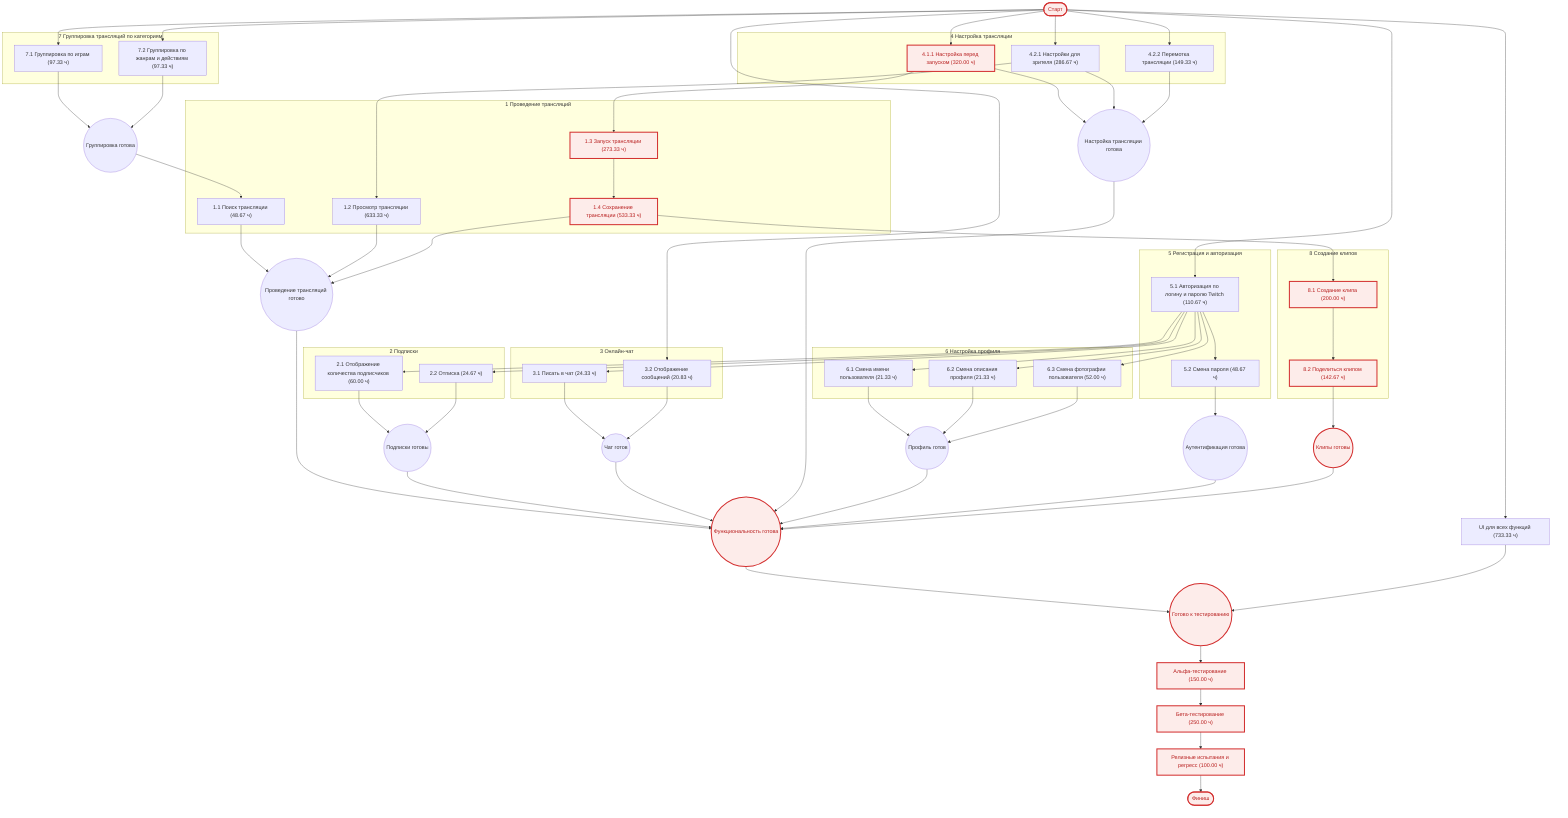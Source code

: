 flowchart TD
  %% Легенда: [Код] Название (E_i ч)
  %% Источник и сток
  START([Старт])
  END([Финиш])

  %% Регистрация и авторизация (5)
  subgraph REG[5 Регистрация и авторизация]
    t5_1["5.1 Авторизация по логину и паролю Twitch (110.67 ч)"]
    t5_2["5.2 Смена пароля (48.67 ч)"]
    t5_1 --> t5_2
  end

  %% Профиль (6)
  subgraph PROF[6 Настройка профиля]
    t6_1["6.1 Смена имени пользователя (21.33 ч)"]
    t6_2["6.2 Смена описания профиля (21.33 ч)"]
    t6_3["6.3 Смена фотографии пользователя (52.00 ч)"]
  end

  %% Подписки (2)
  subgraph SUBS[2 Подписки]
    t2_1["2.1 Отображение количества подписчиков (60.00 ч)"]
    t2_2["2.2 Отписка (24.67 ч)"]
  end

  %% Онлайн-чат (3)
  subgraph CHAT[3 Онлайн-чат]
    t3_2["3.2 Отображение сообщений (20.83 ч)"]
    t3_1["3.1 Писать в чат (24.33 ч)"]
  end

  %% Группировка/категории (7)
  subgraph GROUP[7 Группировка трансляций по категориям]
    t7_1["7.1 Группировка по играм (97.33 ч)"]
    t7_2["7.2 Группировка по жанрам и действиям (97.33 ч)"]
  end
  g_group((Группировка готова))
  t7_1 --> g_group
  t7_2 --> g_group

  %% Настройка трансляции (4)
  subgraph SETUP[4 Настройка трансляции]
    t4_1_1["4.1.1 Настройка перед запуском (320.00 ч)"]
    t4_2_1["4.2.1 Настройки для зрителя (286.67 ч)"]
    t4_2_2["4.2.2 Перемотка трансляции (149.33 ч)"]
  end

  %% Проведение трансляций (1)
  subgraph STREAM[1 Проведение трансляций]
    t1_1["1.1 Поиск трансляции (48.67 ч)"]
    t1_2["1.2 Просмотр трансляции (633.33 ч)"]
    t1_3["1.3 Запуск трансляции (273.33 ч)"]
    t1_4["1.4 Сохранение трансляции (533.33 ч)"]
  end

  %% Клипы (8)
  subgraph CLIPS[8 Создание клипов]
    t8_1["8.1 Создание клипа (200.00 ч)"]
    t8_2["8.2 Поделиться клипом (142.67 ч)"]
  end

  %% UI как отдельная ветка
  ui["UI для всех функций (733.33 ч)"]

  %% Тестирование (разбивка: альфа/бета/релиз) — суммарно 500 ч
  T_ALPHA["Альфа-тестирование (150.00 ч)"]
  T_BETA["Бета-тестирование (250.00 ч)"]
  T_RELEASE["Релизные испытания и регресс (100.00 ч)"]

  %% Аггрегаторы готовности
  g_settings((Настройка трансляции готова))
  g_streams((Проведение трансляций готово))
  g_chat((Чат готов))
  g_subs((Подписки готовы))
  g_profile((Профиль готов))
  g_auth((Аутентификация готова))
  g_clips((Клипы готовы))
  g_all((Функциональность готова))
  g_ready((Готово к тестированию))

  %% Стартовые зависимости
  START --> t5_1
  START --> t7_1
  START --> t7_2
  START --> t4_1_1
  START --> t4_2_1
  START --> t4_2_2
  START --> t3_2
  START --> ui

  %% Зависимости между подсистемами
  t5_1 --> t3_1
  t5_1 --> t2_1
  t5_1 --> t2_2
  t5_1 --> t6_1
  t5_1 --> t6_2
  t5_1 --> t6_3

  g_group --> t1_1
  t4_2_1 --> t1_2
  t4_1_1 --> t1_3 --> t1_4
  t1_4 --> t8_1 --> t8_2

  %% Закрытие подгрупп
  t4_1_1 --> g_settings
  t4_2_1 --> g_settings
  t4_2_2 --> g_settings

  t1_1 --> g_streams
  t1_2 --> g_streams
  t1_4 --> g_streams

  t3_1 --> g_chat
  t3_2 --> g_chat

  t2_1 --> g_subs
  t2_2 --> g_subs

  t6_1 --> g_profile
  t6_2 --> g_profile
  t6_3 --> g_profile

  t5_2 --> g_auth

  t8_2 --> g_clips

  %% Сборка функциональности → тестирование → финиш
  g_streams --> g_all
  g_subs --> g_all
  g_chat --> g_all
  g_settings --> g_all
  g_profile --> g_all
  g_auth --> g_all
  g_clips --> g_all

  g_all --> g_ready
  ui --> g_ready
  g_ready --> T_ALPHA --> T_BETA --> T_RELEASE --> END

  %% Критический путь — выделение узлов
  classDef critNode fill:#fdecea,stroke:#d32f2f,stroke-width:3px,color:#b71c1c;
  class START,t4_1_1,t1_3,t1_4,t8_1,t8_2,g_clips,g_all,g_ready,T_ALPHA,T_BETA,T_RELEASE,END critNode;